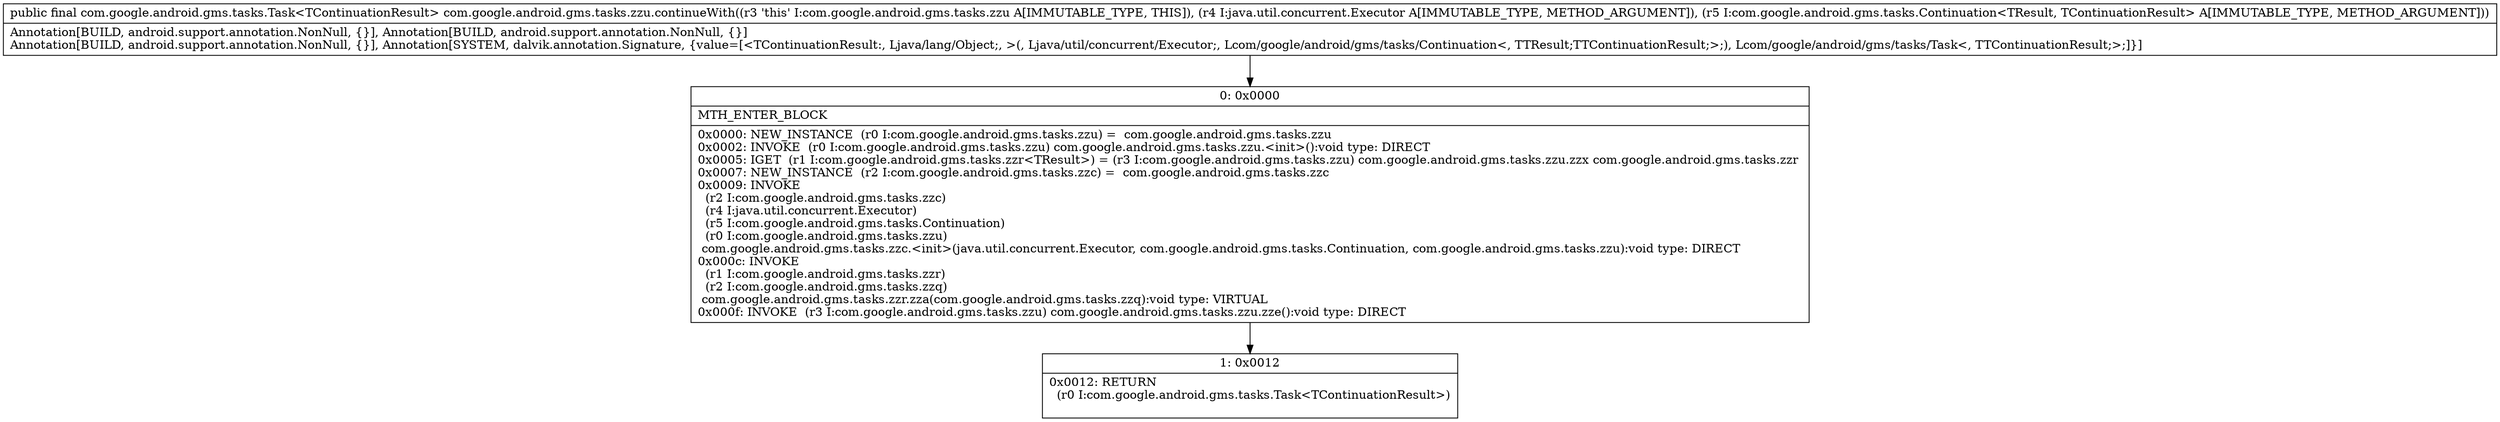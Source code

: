 digraph "CFG forcom.google.android.gms.tasks.zzu.continueWith(Ljava\/util\/concurrent\/Executor;Lcom\/google\/android\/gms\/tasks\/Continuation;)Lcom\/google\/android\/gms\/tasks\/Task;" {
Node_0 [shape=record,label="{0\:\ 0x0000|MTH_ENTER_BLOCK\l|0x0000: NEW_INSTANCE  (r0 I:com.google.android.gms.tasks.zzu) =  com.google.android.gms.tasks.zzu \l0x0002: INVOKE  (r0 I:com.google.android.gms.tasks.zzu) com.google.android.gms.tasks.zzu.\<init\>():void type: DIRECT \l0x0005: IGET  (r1 I:com.google.android.gms.tasks.zzr\<TResult\>) = (r3 I:com.google.android.gms.tasks.zzu) com.google.android.gms.tasks.zzu.zzx com.google.android.gms.tasks.zzr \l0x0007: NEW_INSTANCE  (r2 I:com.google.android.gms.tasks.zzc) =  com.google.android.gms.tasks.zzc \l0x0009: INVOKE  \l  (r2 I:com.google.android.gms.tasks.zzc)\l  (r4 I:java.util.concurrent.Executor)\l  (r5 I:com.google.android.gms.tasks.Continuation)\l  (r0 I:com.google.android.gms.tasks.zzu)\l com.google.android.gms.tasks.zzc.\<init\>(java.util.concurrent.Executor, com.google.android.gms.tasks.Continuation, com.google.android.gms.tasks.zzu):void type: DIRECT \l0x000c: INVOKE  \l  (r1 I:com.google.android.gms.tasks.zzr)\l  (r2 I:com.google.android.gms.tasks.zzq)\l com.google.android.gms.tasks.zzr.zza(com.google.android.gms.tasks.zzq):void type: VIRTUAL \l0x000f: INVOKE  (r3 I:com.google.android.gms.tasks.zzu) com.google.android.gms.tasks.zzu.zze():void type: DIRECT \l}"];
Node_1 [shape=record,label="{1\:\ 0x0012|0x0012: RETURN  \l  (r0 I:com.google.android.gms.tasks.Task\<TContinuationResult\>)\l \l}"];
MethodNode[shape=record,label="{public final com.google.android.gms.tasks.Task\<TContinuationResult\> com.google.android.gms.tasks.zzu.continueWith((r3 'this' I:com.google.android.gms.tasks.zzu A[IMMUTABLE_TYPE, THIS]), (r4 I:java.util.concurrent.Executor A[IMMUTABLE_TYPE, METHOD_ARGUMENT]), (r5 I:com.google.android.gms.tasks.Continuation\<TResult, TContinuationResult\> A[IMMUTABLE_TYPE, METHOD_ARGUMENT]))  | Annotation[BUILD, android.support.annotation.NonNull, \{\}], Annotation[BUILD, android.support.annotation.NonNull, \{\}]\lAnnotation[BUILD, android.support.annotation.NonNull, \{\}], Annotation[SYSTEM, dalvik.annotation.Signature, \{value=[\<TContinuationResult:, Ljava\/lang\/Object;, \>(, Ljava\/util\/concurrent\/Executor;, Lcom\/google\/android\/gms\/tasks\/Continuation\<, TTResult;TTContinuationResult;\>;), Lcom\/google\/android\/gms\/tasks\/Task\<, TTContinuationResult;\>;]\}]\l}"];
MethodNode -> Node_0;
Node_0 -> Node_1;
}


